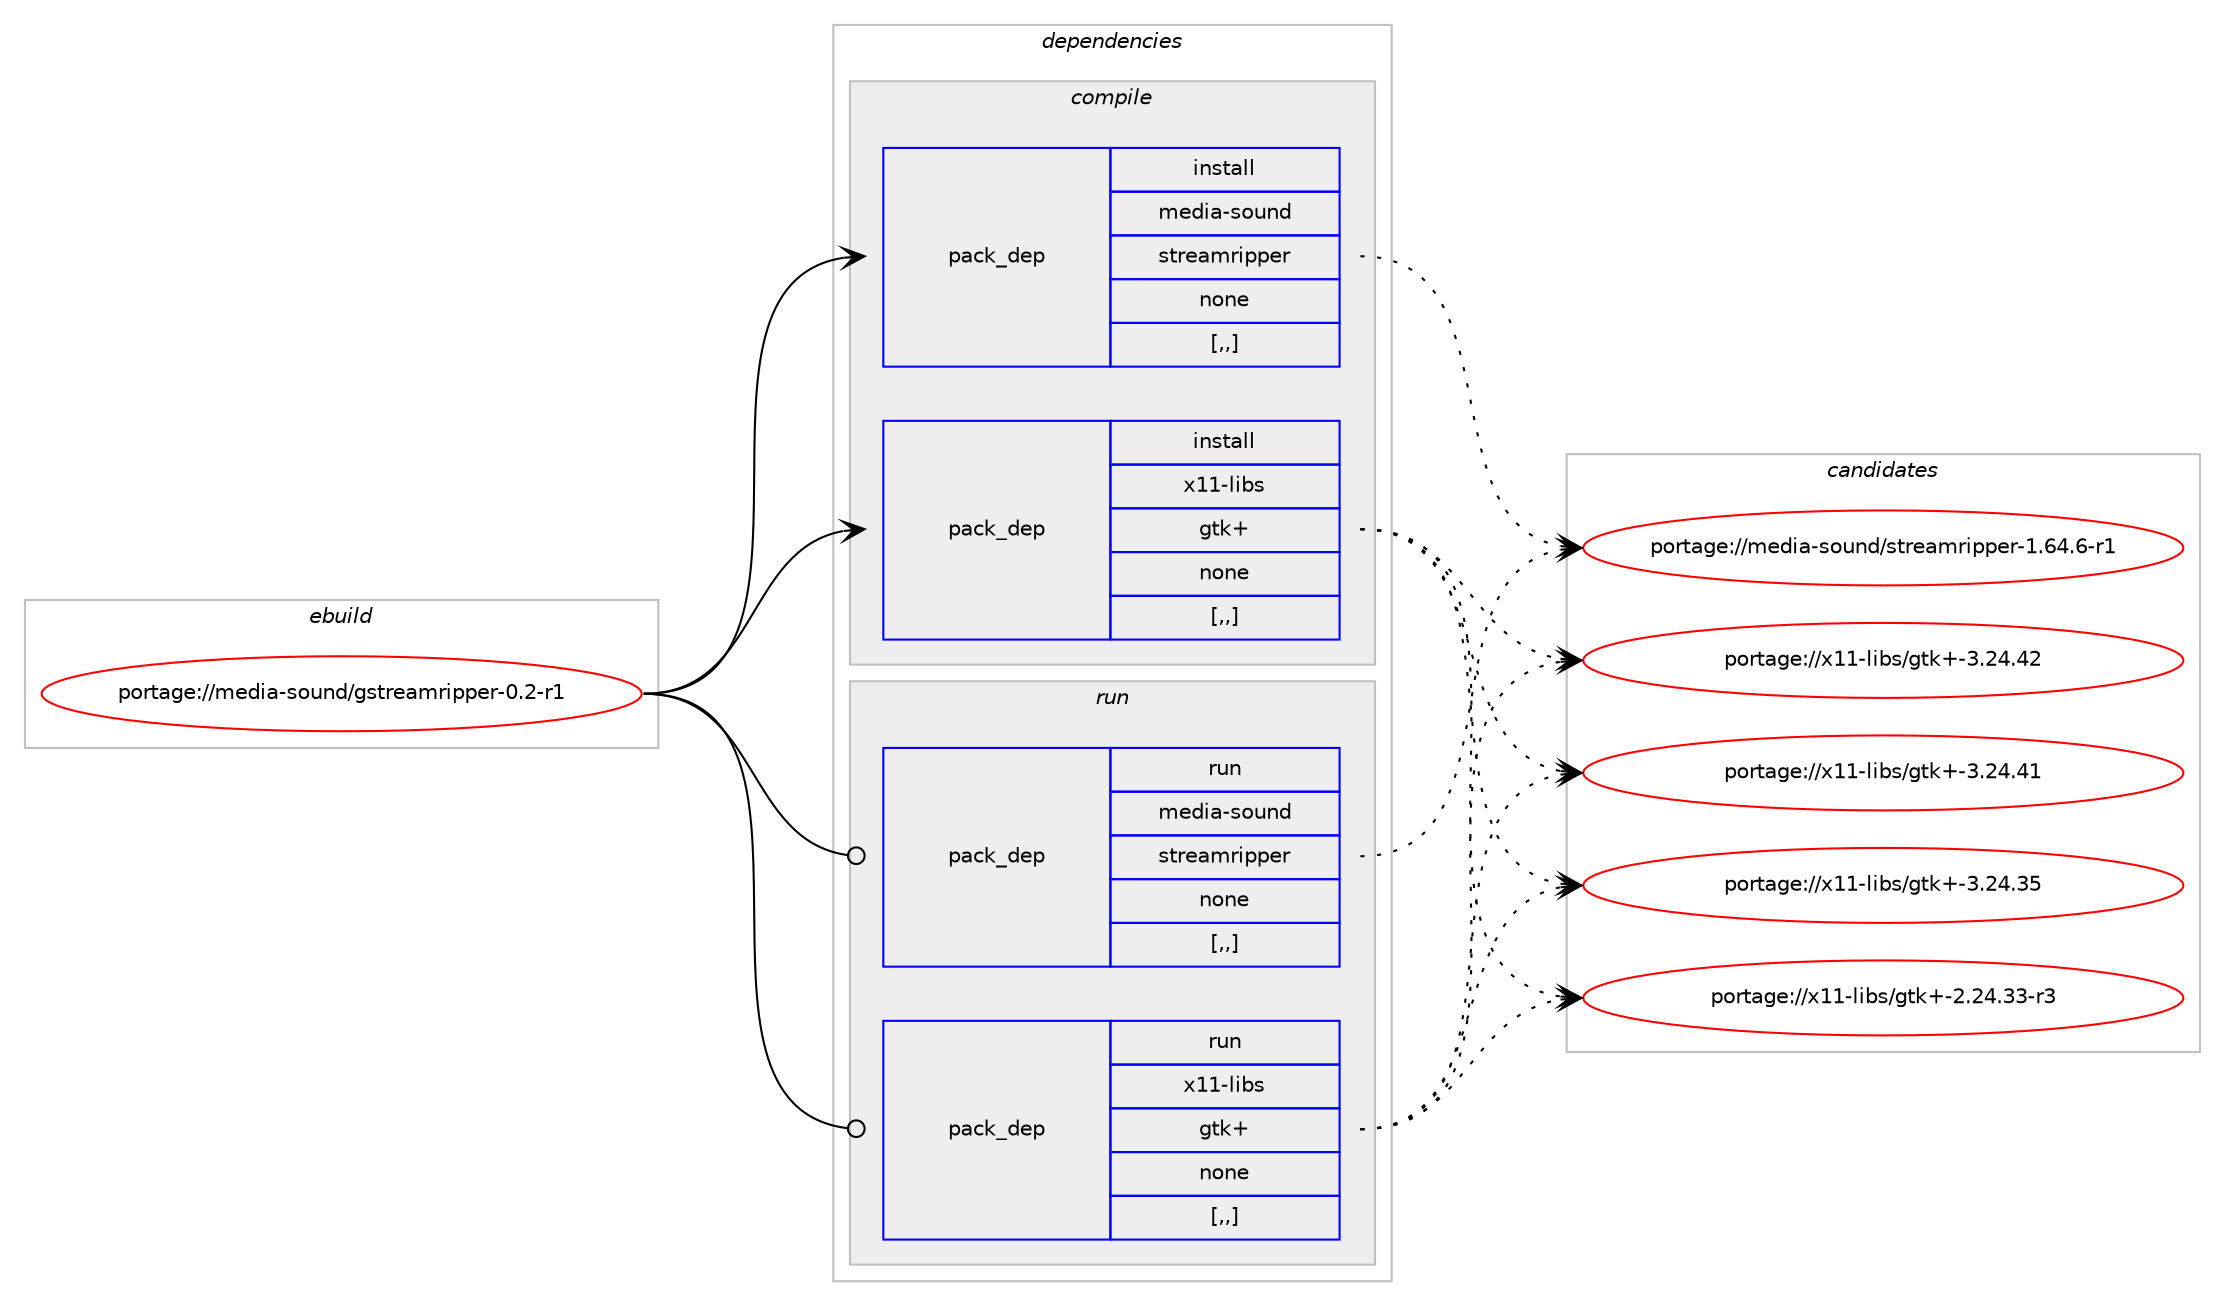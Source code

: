 digraph prolog {

# *************
# Graph options
# *************

newrank=true;
concentrate=true;
compound=true;
graph [rankdir=LR,fontname=Helvetica,fontsize=10,ranksep=1.5];#, ranksep=2.5, nodesep=0.2];
edge  [arrowhead=vee];
node  [fontname=Helvetica,fontsize=10];

# **********
# The ebuild
# **********

subgraph cluster_leftcol {
color=gray;
label=<<i>ebuild</i>>;
id [label="portage://media-sound/gstreamripper-0.2-r1", color=red, width=4, href="../media-sound/gstreamripper-0.2-r1.svg"];
}

# ****************
# The dependencies
# ****************

subgraph cluster_midcol {
color=gray;
label=<<i>dependencies</i>>;
subgraph cluster_compile {
fillcolor="#eeeeee";
style=filled;
label=<<i>compile</i>>;
subgraph pack231997 {
dependency313850 [label=<<TABLE BORDER="0" CELLBORDER="1" CELLSPACING="0" CELLPADDING="4" WIDTH="220"><TR><TD ROWSPAN="6" CELLPADDING="30">pack_dep</TD></TR><TR><TD WIDTH="110">install</TD></TR><TR><TD>media-sound</TD></TR><TR><TD>streamripper</TD></TR><TR><TD>none</TD></TR><TR><TD>[,,]</TD></TR></TABLE>>, shape=none, color=blue];
}
id:e -> dependency313850:w [weight=20,style="solid",arrowhead="vee"];
subgraph pack231998 {
dependency313851 [label=<<TABLE BORDER="0" CELLBORDER="1" CELLSPACING="0" CELLPADDING="4" WIDTH="220"><TR><TD ROWSPAN="6" CELLPADDING="30">pack_dep</TD></TR><TR><TD WIDTH="110">install</TD></TR><TR><TD>x11-libs</TD></TR><TR><TD>gtk+</TD></TR><TR><TD>none</TD></TR><TR><TD>[,,]</TD></TR></TABLE>>, shape=none, color=blue];
}
id:e -> dependency313851:w [weight=20,style="solid",arrowhead="vee"];
}
subgraph cluster_compileandrun {
fillcolor="#eeeeee";
style=filled;
label=<<i>compile and run</i>>;
}
subgraph cluster_run {
fillcolor="#eeeeee";
style=filled;
label=<<i>run</i>>;
subgraph pack231999 {
dependency313852 [label=<<TABLE BORDER="0" CELLBORDER="1" CELLSPACING="0" CELLPADDING="4" WIDTH="220"><TR><TD ROWSPAN="6" CELLPADDING="30">pack_dep</TD></TR><TR><TD WIDTH="110">run</TD></TR><TR><TD>media-sound</TD></TR><TR><TD>streamripper</TD></TR><TR><TD>none</TD></TR><TR><TD>[,,]</TD></TR></TABLE>>, shape=none, color=blue];
}
id:e -> dependency313852:w [weight=20,style="solid",arrowhead="odot"];
subgraph pack232000 {
dependency313853 [label=<<TABLE BORDER="0" CELLBORDER="1" CELLSPACING="0" CELLPADDING="4" WIDTH="220"><TR><TD ROWSPAN="6" CELLPADDING="30">pack_dep</TD></TR><TR><TD WIDTH="110">run</TD></TR><TR><TD>x11-libs</TD></TR><TR><TD>gtk+</TD></TR><TR><TD>none</TD></TR><TR><TD>[,,]</TD></TR></TABLE>>, shape=none, color=blue];
}
id:e -> dependency313853:w [weight=20,style="solid",arrowhead="odot"];
}
}

# **************
# The candidates
# **************

subgraph cluster_choices {
rank=same;
color=gray;
label=<<i>candidates</i>>;

subgraph choice231997 {
color=black;
nodesep=1;
choice10910110010597451151111171101004711511611410197109114105112112101114454946545246544511449 [label="portage://media-sound/streamripper-1.64.6-r1", color=red, width=4,href="../media-sound/streamripper-1.64.6-r1.svg"];
dependency313850:e -> choice10910110010597451151111171101004711511611410197109114105112112101114454946545246544511449:w [style=dotted,weight="100"];
}
subgraph choice231998 {
color=black;
nodesep=1;
choice1204949451081059811547103116107434551465052465250 [label="portage://x11-libs/gtk+-3.24.42", color=red, width=4,href="../x11-libs/gtk+-3.24.42.svg"];
choice1204949451081059811547103116107434551465052465249 [label="portage://x11-libs/gtk+-3.24.41", color=red, width=4,href="../x11-libs/gtk+-3.24.41.svg"];
choice1204949451081059811547103116107434551465052465153 [label="portage://x11-libs/gtk+-3.24.35", color=red, width=4,href="../x11-libs/gtk+-3.24.35.svg"];
choice12049494510810598115471031161074345504650524651514511451 [label="portage://x11-libs/gtk+-2.24.33-r3", color=red, width=4,href="../x11-libs/gtk+-2.24.33-r3.svg"];
dependency313851:e -> choice1204949451081059811547103116107434551465052465250:w [style=dotted,weight="100"];
dependency313851:e -> choice1204949451081059811547103116107434551465052465249:w [style=dotted,weight="100"];
dependency313851:e -> choice1204949451081059811547103116107434551465052465153:w [style=dotted,weight="100"];
dependency313851:e -> choice12049494510810598115471031161074345504650524651514511451:w [style=dotted,weight="100"];
}
subgraph choice231999 {
color=black;
nodesep=1;
choice10910110010597451151111171101004711511611410197109114105112112101114454946545246544511449 [label="portage://media-sound/streamripper-1.64.6-r1", color=red, width=4,href="../media-sound/streamripper-1.64.6-r1.svg"];
dependency313852:e -> choice10910110010597451151111171101004711511611410197109114105112112101114454946545246544511449:w [style=dotted,weight="100"];
}
subgraph choice232000 {
color=black;
nodesep=1;
choice1204949451081059811547103116107434551465052465250 [label="portage://x11-libs/gtk+-3.24.42", color=red, width=4,href="../x11-libs/gtk+-3.24.42.svg"];
choice1204949451081059811547103116107434551465052465249 [label="portage://x11-libs/gtk+-3.24.41", color=red, width=4,href="../x11-libs/gtk+-3.24.41.svg"];
choice1204949451081059811547103116107434551465052465153 [label="portage://x11-libs/gtk+-3.24.35", color=red, width=4,href="../x11-libs/gtk+-3.24.35.svg"];
choice12049494510810598115471031161074345504650524651514511451 [label="portage://x11-libs/gtk+-2.24.33-r3", color=red, width=4,href="../x11-libs/gtk+-2.24.33-r3.svg"];
dependency313853:e -> choice1204949451081059811547103116107434551465052465250:w [style=dotted,weight="100"];
dependency313853:e -> choice1204949451081059811547103116107434551465052465249:w [style=dotted,weight="100"];
dependency313853:e -> choice1204949451081059811547103116107434551465052465153:w [style=dotted,weight="100"];
dependency313853:e -> choice12049494510810598115471031161074345504650524651514511451:w [style=dotted,weight="100"];
}
}

}
